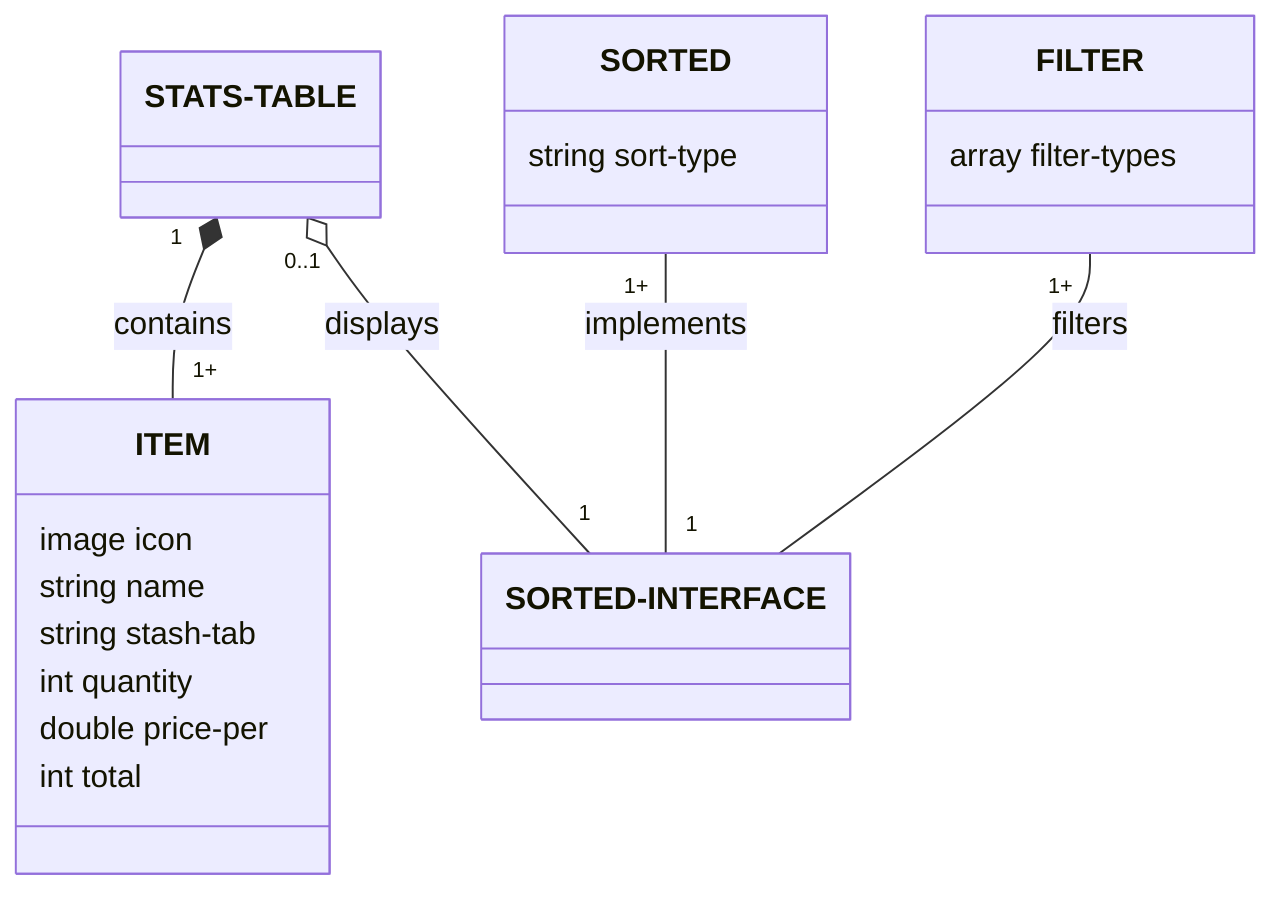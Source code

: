 classDiagram

    STATS-TABLE "1" *-- "1+" ITEM: contains
    STATS-TABLE "0..1" o-- "1" SORTED-INTERFACE: displays
    SORTED "1+" -- "1" SORTED-INTERFACE: implements
    FILTER "1+" -- "1" SORTED-INTERFACE: filters

    class STATS-TABLE {

    }

    class ITEM {
        image icon
        string name
        string stash-tab
        int quantity
        double price-per
        int total
    }

    class SORTED {
        string sort-type
    }

    class FILTER {
        array filter-types
    }

    class SORTED-INTERFACE {

    }
